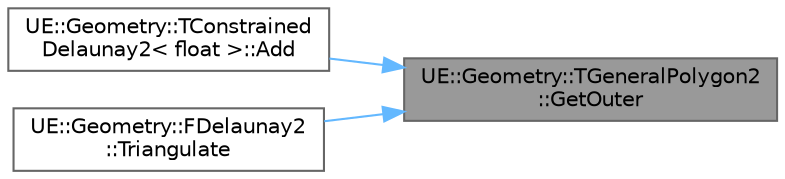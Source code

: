 digraph "UE::Geometry::TGeneralPolygon2::GetOuter"
{
 // INTERACTIVE_SVG=YES
 // LATEX_PDF_SIZE
  bgcolor="transparent";
  edge [fontname=Helvetica,fontsize=10,labelfontname=Helvetica,labelfontsize=10];
  node [fontname=Helvetica,fontsize=10,shape=box,height=0.2,width=0.4];
  rankdir="RL";
  Node1 [id="Node000001",label="UE::Geometry::TGeneralPolygon2\l::GetOuter",height=0.2,width=0.4,color="gray40", fillcolor="grey60", style="filled", fontcolor="black",tooltip=" "];
  Node1 -> Node2 [id="edge1_Node000001_Node000002",dir="back",color="steelblue1",style="solid",tooltip=" "];
  Node2 [id="Node000002",label="UE::Geometry::TConstrained\lDelaunay2\< float \>::Add",height=0.2,width=0.4,color="grey40", fillcolor="white", style="filled",URL="$d9/d5a/structUE_1_1Geometry_1_1TConstrainedDelaunay2.html#a743656f310eae8b3f5d7078c467d577d",tooltip=" "];
  Node1 -> Node3 [id="edge2_Node000001_Node000003",dir="back",color="steelblue1",style="solid",tooltip=" "];
  Node3 [id="Node000003",label="UE::Geometry::FDelaunay2\l::Triangulate",height=0.2,width=0.4,color="grey40", fillcolor="white", style="filled",URL="$de/da7/classUE_1_1Geometry_1_1FDelaunay2.html#aaebe64ad2e1ce4a77bf7fe7bad0ab899",tooltip=" "];
}
